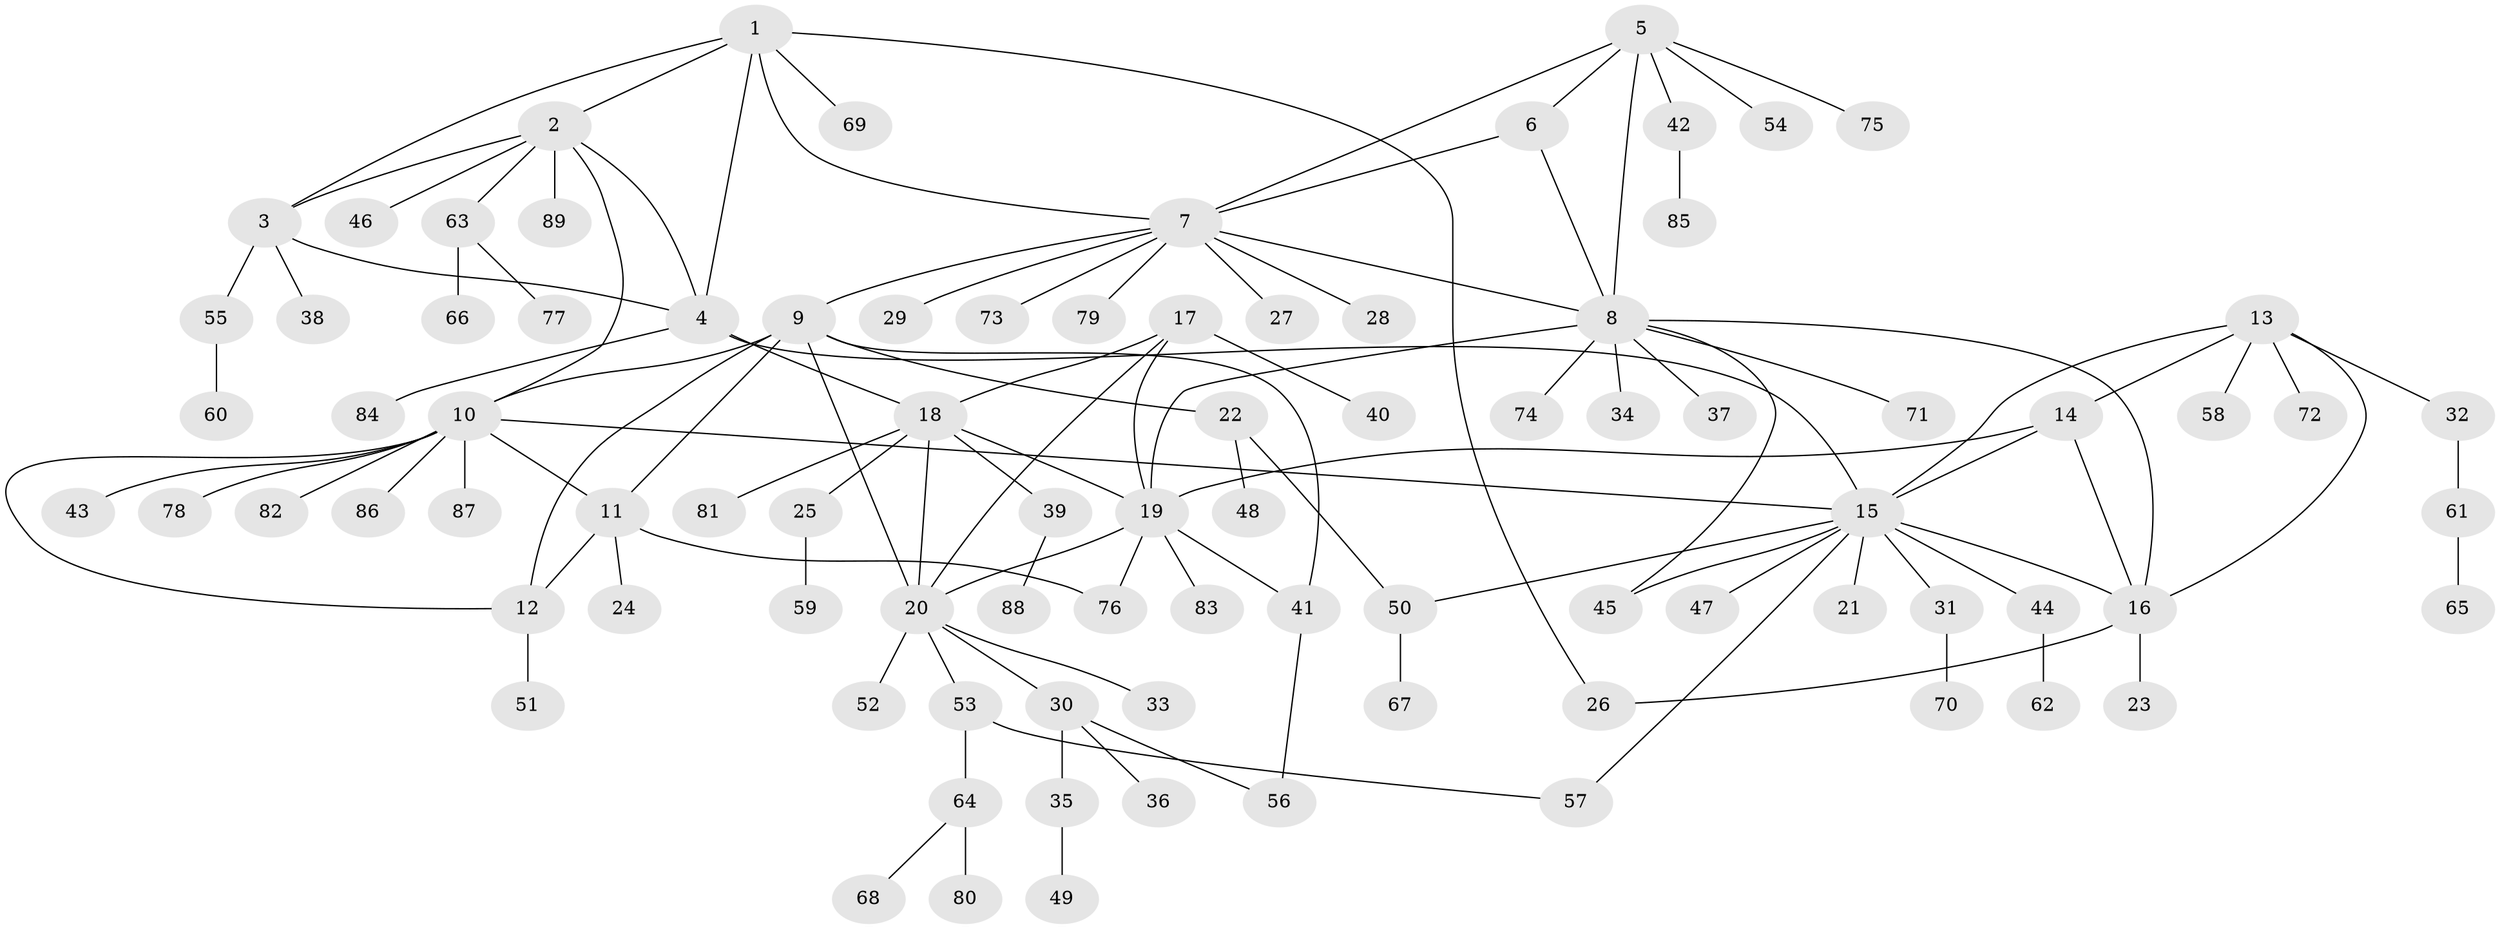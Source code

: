 // coarse degree distribution, {9: 0.015625, 3: 0.046875, 4: 0.03125, 12: 0.015625, 2: 0.15625, 8: 0.046875, 7: 0.015625, 5: 0.046875, 14: 0.015625, 6: 0.015625, 1: 0.59375}
// Generated by graph-tools (version 1.1) at 2025/24/03/03/25 07:24:10]
// undirected, 89 vertices, 116 edges
graph export_dot {
graph [start="1"]
  node [color=gray90,style=filled];
  1;
  2;
  3;
  4;
  5;
  6;
  7;
  8;
  9;
  10;
  11;
  12;
  13;
  14;
  15;
  16;
  17;
  18;
  19;
  20;
  21;
  22;
  23;
  24;
  25;
  26;
  27;
  28;
  29;
  30;
  31;
  32;
  33;
  34;
  35;
  36;
  37;
  38;
  39;
  40;
  41;
  42;
  43;
  44;
  45;
  46;
  47;
  48;
  49;
  50;
  51;
  52;
  53;
  54;
  55;
  56;
  57;
  58;
  59;
  60;
  61;
  62;
  63;
  64;
  65;
  66;
  67;
  68;
  69;
  70;
  71;
  72;
  73;
  74;
  75;
  76;
  77;
  78;
  79;
  80;
  81;
  82;
  83;
  84;
  85;
  86;
  87;
  88;
  89;
  1 -- 2;
  1 -- 3;
  1 -- 4;
  1 -- 7;
  1 -- 26;
  1 -- 69;
  2 -- 3;
  2 -- 4;
  2 -- 10;
  2 -- 46;
  2 -- 63;
  2 -- 89;
  3 -- 4;
  3 -- 38;
  3 -- 55;
  4 -- 15;
  4 -- 18;
  4 -- 84;
  5 -- 6;
  5 -- 7;
  5 -- 8;
  5 -- 42;
  5 -- 54;
  5 -- 75;
  6 -- 7;
  6 -- 8;
  7 -- 8;
  7 -- 9;
  7 -- 27;
  7 -- 28;
  7 -- 29;
  7 -- 73;
  7 -- 79;
  8 -- 16;
  8 -- 19;
  8 -- 34;
  8 -- 37;
  8 -- 45;
  8 -- 71;
  8 -- 74;
  9 -- 10;
  9 -- 11;
  9 -- 12;
  9 -- 20;
  9 -- 22;
  9 -- 41;
  10 -- 11;
  10 -- 12;
  10 -- 15;
  10 -- 43;
  10 -- 78;
  10 -- 82;
  10 -- 86;
  10 -- 87;
  11 -- 12;
  11 -- 24;
  11 -- 76;
  12 -- 51;
  13 -- 14;
  13 -- 15;
  13 -- 16;
  13 -- 32;
  13 -- 58;
  13 -- 72;
  14 -- 15;
  14 -- 16;
  14 -- 19;
  15 -- 16;
  15 -- 21;
  15 -- 31;
  15 -- 44;
  15 -- 45;
  15 -- 47;
  15 -- 50;
  15 -- 57;
  16 -- 23;
  16 -- 26;
  17 -- 18;
  17 -- 19;
  17 -- 20;
  17 -- 40;
  18 -- 19;
  18 -- 20;
  18 -- 25;
  18 -- 39;
  18 -- 81;
  19 -- 20;
  19 -- 41;
  19 -- 76;
  19 -- 83;
  20 -- 30;
  20 -- 33;
  20 -- 52;
  20 -- 53;
  22 -- 48;
  22 -- 50;
  25 -- 59;
  30 -- 35;
  30 -- 36;
  30 -- 56;
  31 -- 70;
  32 -- 61;
  35 -- 49;
  39 -- 88;
  41 -- 56;
  42 -- 85;
  44 -- 62;
  50 -- 67;
  53 -- 57;
  53 -- 64;
  55 -- 60;
  61 -- 65;
  63 -- 66;
  63 -- 77;
  64 -- 68;
  64 -- 80;
}
